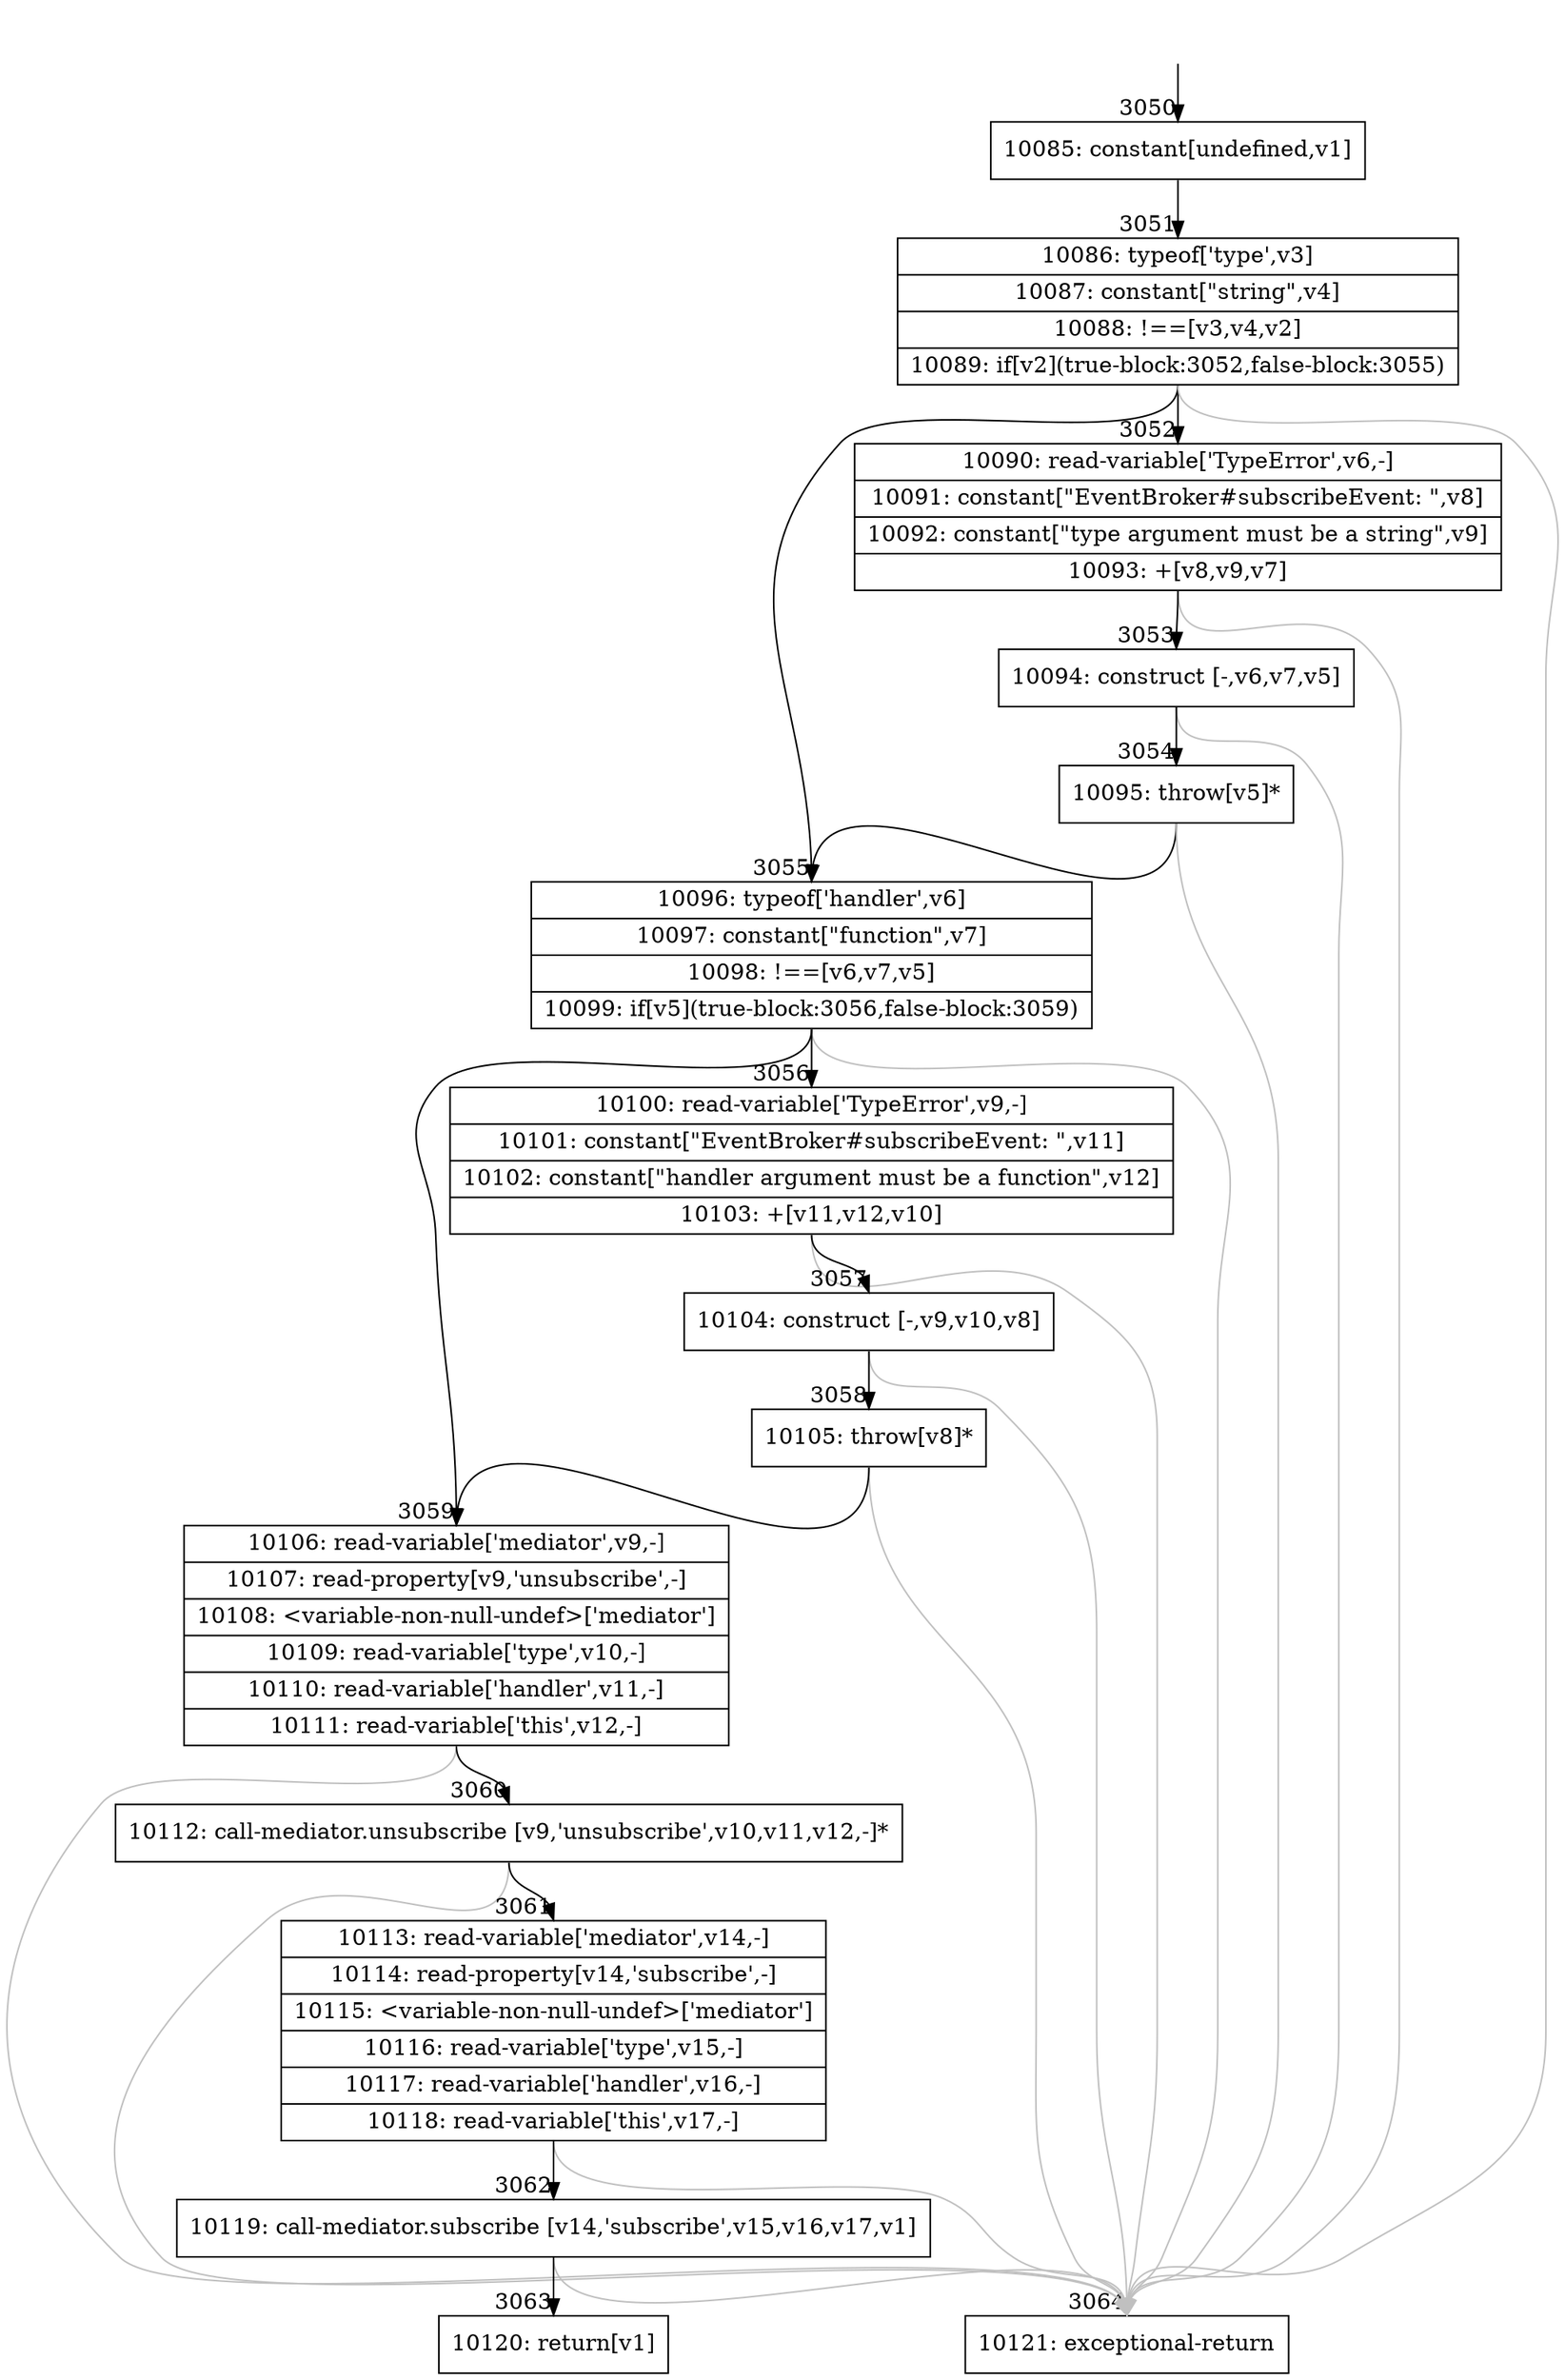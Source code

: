 digraph {
rankdir="TD"
BB_entry232[shape=none,label=""];
BB_entry232 -> BB3050 [tailport=s, headport=n, headlabel="    3050"]
BB3050 [shape=record label="{10085: constant[undefined,v1]}" ] 
BB3050 -> BB3051 [tailport=s, headport=n, headlabel="      3051"]
BB3051 [shape=record label="{10086: typeof['type',v3]|10087: constant[\"string\",v4]|10088: !==[v3,v4,v2]|10089: if[v2](true-block:3052,false-block:3055)}" ] 
BB3051 -> BB3052 [tailport=s, headport=n, headlabel="      3052"]
BB3051 -> BB3055 [tailport=s, headport=n, headlabel="      3055"]
BB3051 -> BB3064 [tailport=s, headport=n, color=gray, headlabel="      3064"]
BB3052 [shape=record label="{10090: read-variable['TypeError',v6,-]|10091: constant[\"EventBroker#subscribeEvent: \",v8]|10092: constant[\"type argument must be a string\",v9]|10093: +[v8,v9,v7]}" ] 
BB3052 -> BB3053 [tailport=s, headport=n, headlabel="      3053"]
BB3052 -> BB3064 [tailport=s, headport=n, color=gray]
BB3053 [shape=record label="{10094: construct [-,v6,v7,v5]}" ] 
BB3053 -> BB3054 [tailport=s, headport=n, headlabel="      3054"]
BB3053 -> BB3064 [tailport=s, headport=n, color=gray]
BB3054 [shape=record label="{10095: throw[v5]*}" ] 
BB3054 -> BB3055 [tailport=s, headport=n]
BB3054 -> BB3064 [tailport=s, headport=n, color=gray]
BB3055 [shape=record label="{10096: typeof['handler',v6]|10097: constant[\"function\",v7]|10098: !==[v6,v7,v5]|10099: if[v5](true-block:3056,false-block:3059)}" ] 
BB3055 -> BB3056 [tailport=s, headport=n, headlabel="      3056"]
BB3055 -> BB3059 [tailport=s, headport=n, headlabel="      3059"]
BB3055 -> BB3064 [tailport=s, headport=n, color=gray]
BB3056 [shape=record label="{10100: read-variable['TypeError',v9,-]|10101: constant[\"EventBroker#subscribeEvent: \",v11]|10102: constant[\"handler argument must be a function\",v12]|10103: +[v11,v12,v10]}" ] 
BB3056 -> BB3057 [tailport=s, headport=n, headlabel="      3057"]
BB3056 -> BB3064 [tailport=s, headport=n, color=gray]
BB3057 [shape=record label="{10104: construct [-,v9,v10,v8]}" ] 
BB3057 -> BB3058 [tailport=s, headport=n, headlabel="      3058"]
BB3057 -> BB3064 [tailport=s, headport=n, color=gray]
BB3058 [shape=record label="{10105: throw[v8]*}" ] 
BB3058 -> BB3059 [tailport=s, headport=n]
BB3058 -> BB3064 [tailport=s, headport=n, color=gray]
BB3059 [shape=record label="{10106: read-variable['mediator',v9,-]|10107: read-property[v9,'unsubscribe',-]|10108: \<variable-non-null-undef\>['mediator']|10109: read-variable['type',v10,-]|10110: read-variable['handler',v11,-]|10111: read-variable['this',v12,-]}" ] 
BB3059 -> BB3060 [tailport=s, headport=n, headlabel="      3060"]
BB3059 -> BB3064 [tailport=s, headport=n, color=gray]
BB3060 [shape=record label="{10112: call-mediator.unsubscribe [v9,'unsubscribe',v10,v11,v12,-]*}" ] 
BB3060 -> BB3061 [tailport=s, headport=n, headlabel="      3061"]
BB3060 -> BB3064 [tailport=s, headport=n, color=gray]
BB3061 [shape=record label="{10113: read-variable['mediator',v14,-]|10114: read-property[v14,'subscribe',-]|10115: \<variable-non-null-undef\>['mediator']|10116: read-variable['type',v15,-]|10117: read-variable['handler',v16,-]|10118: read-variable['this',v17,-]}" ] 
BB3061 -> BB3062 [tailport=s, headport=n, headlabel="      3062"]
BB3061 -> BB3064 [tailport=s, headport=n, color=gray]
BB3062 [shape=record label="{10119: call-mediator.subscribe [v14,'subscribe',v15,v16,v17,v1]}" ] 
BB3062 -> BB3063 [tailport=s, headport=n, headlabel="      3063"]
BB3062 -> BB3064 [tailport=s, headport=n, color=gray]
BB3063 [shape=record label="{10120: return[v1]}" ] 
BB3064 [shape=record label="{10121: exceptional-return}" ] 
//#$~ 2649
}
